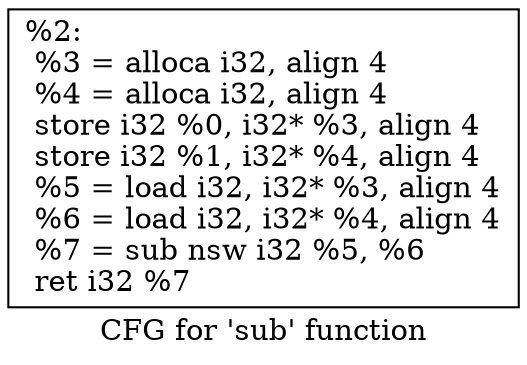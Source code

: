 digraph "CFG for 'sub' function" {
	label="CFG for 'sub' function";

	Node0x13d5cb0 [shape=record,label="{%2:\l  %3 = alloca i32, align 4\l  %4 = alloca i32, align 4\l  store i32 %0, i32* %3, align 4\l  store i32 %1, i32* %4, align 4\l  %5 = load i32, i32* %3, align 4\l  %6 = load i32, i32* %4, align 4\l  %7 = sub nsw i32 %5, %6\l  ret i32 %7\l}"];
}
